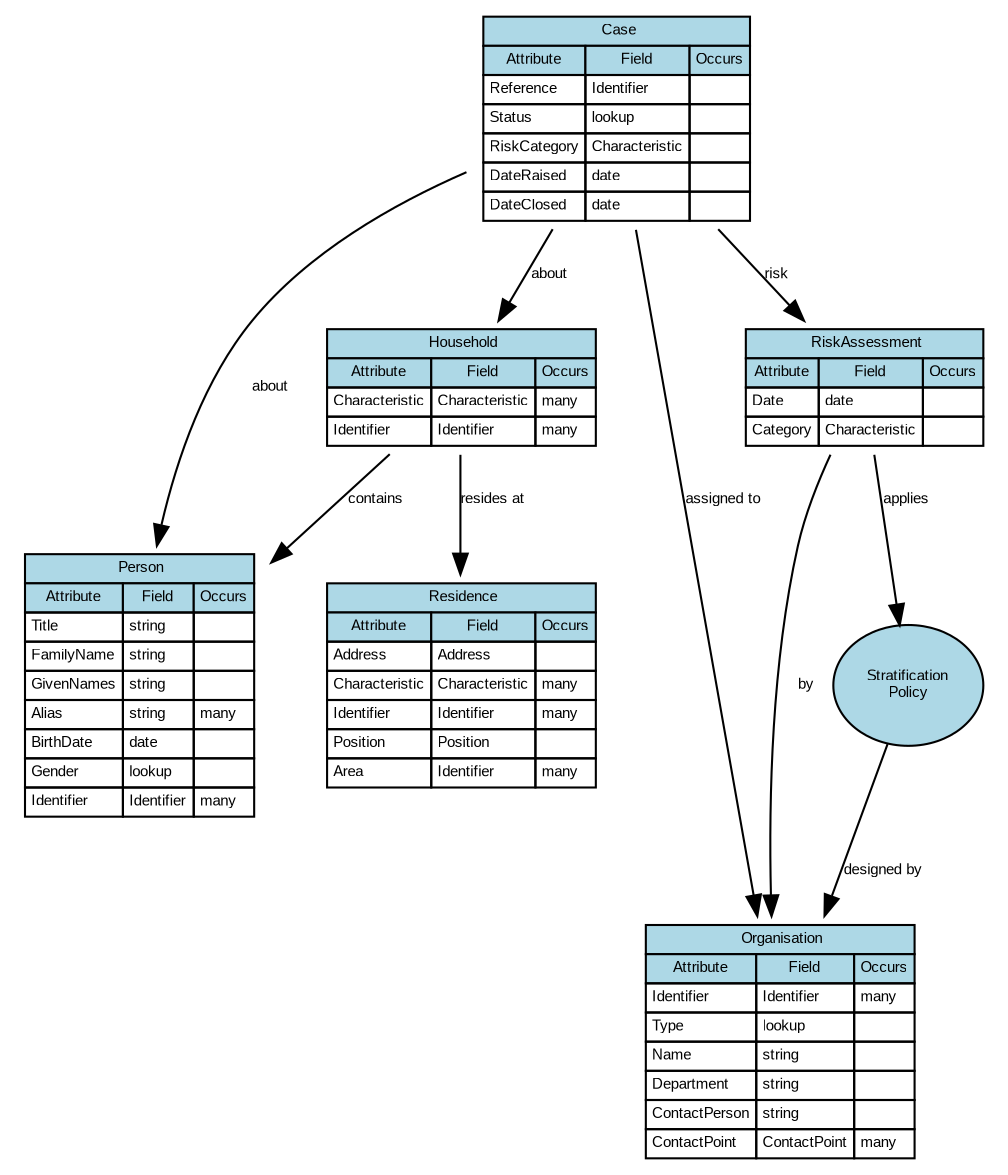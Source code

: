 digraph {
	graph [overlap=false splines=true]
	node [black=black color=black fillcolor=lightblue fontname=Arial fontsize=7]
	edge [fontname=Arial fontsize=7 labelfontname=Arial labelfontsize=7 len=3.0]
	Case [label=<<table border='0' cellborder='1' cellspacing='0'><tr><td colspan='3' bgcolor='lightblue'> Case</td></tr><tr><td bgcolor='lightblue'>Attribute</td><td bgcolor='lightblue'>Field</td><td bgcolor='lightblue'>Occurs</td></tr><tr><td align='left' balign='left' valign='top'>Reference</td><td align='left' balign='left' valign='top'>Identifier</td><td align='left' balign='left' valign='top'></td></tr><tr><td align='left' balign='left' valign='top'>Status</td><td align='left' balign='left' valign='top'>lookup</td><td align='left' balign='left' valign='top'></td></tr><tr><td align='left' balign='left' valign='top'>RiskCategory</td><td align='left' balign='left' valign='top'>Characteristic</td><td align='left' balign='left' valign='top'></td></tr><tr><td align='left' balign='left' valign='top'>DateRaised</td><td align='left' balign='left' valign='top'>date</td><td align='left' balign='left' valign='top'></td></tr><tr><td align='left' balign='left' valign='top'>DateClosed</td><td align='left' balign='left' valign='top'>date</td><td align='left' balign='left' valign='top'></td></tr></table>> URL="#Case" shape=plaintext]
	Household [label=<<table border='0' cellborder='1' cellspacing='0'><tr><td colspan='3' bgcolor='lightblue'> Household</td></tr><tr><td bgcolor='lightblue'>Attribute</td><td bgcolor='lightblue'>Field</td><td bgcolor='lightblue'>Occurs</td></tr><tr><td align='left' balign='left' valign='top'>Characteristic</td><td align='left' balign='left' valign='top'>Characteristic</td><td align='left' balign='left' valign='top'>many</td></tr><tr><td align='left' balign='left' valign='top'>Identifier</td><td align='left' balign='left' valign='top'>Identifier</td><td align='left' balign='left' valign='top'>many</td></tr></table>> URL="#Household" shape=plaintext]
	Organisation [label=<<table border='0' cellborder='1' cellspacing='0'><tr><td colspan='3' bgcolor='lightblue'> Organisation</td></tr><tr><td bgcolor='lightblue'>Attribute</td><td bgcolor='lightblue'>Field</td><td bgcolor='lightblue'>Occurs</td></tr><tr><td align='left' balign='left' valign='top'>Identifier</td><td align='left' balign='left' valign='top'>Identifier</td><td align='left' balign='left' valign='top'>many</td></tr><tr><td align='left' balign='left' valign='top'>Type</td><td align='left' balign='left' valign='top'>lookup</td><td align='left' balign='left' valign='top'></td></tr><tr><td align='left' balign='left' valign='top'>Name</td><td align='left' balign='left' valign='top'>string</td><td align='left' balign='left' valign='top'></td></tr><tr><td align='left' balign='left' valign='top'>Department</td><td align='left' balign='left' valign='top'>string</td><td align='left' balign='left' valign='top'></td></tr><tr><td align='left' balign='left' valign='top'>ContactPerson</td><td align='left' balign='left' valign='top'>string</td><td align='left' balign='left' valign='top'></td></tr><tr><td align='left' balign='left' valign='top'>ContactPoint</td><td align='left' balign='left' valign='top'>ContactPoint</td><td align='left' balign='left' valign='top'>many</td></tr></table>> URL="#Organisation" shape=plaintext]
	Person [label=<<table border='0' cellborder='1' cellspacing='0'><tr><td colspan='3' bgcolor='lightblue'> Person</td></tr><tr><td bgcolor='lightblue'>Attribute</td><td bgcolor='lightblue'>Field</td><td bgcolor='lightblue'>Occurs</td></tr><tr><td align='left' balign='left' valign='top'>Title</td><td align='left' balign='left' valign='top'>string</td><td align='left' balign='left' valign='top'></td></tr><tr><td align='left' balign='left' valign='top'>FamilyName</td><td align='left' balign='left' valign='top'>string</td><td align='left' balign='left' valign='top'></td></tr><tr><td align='left' balign='left' valign='top'>GivenNames</td><td align='left' balign='left' valign='top'>string</td><td align='left' balign='left' valign='top'></td></tr><tr><td align='left' balign='left' valign='top'>Alias</td><td align='left' balign='left' valign='top'>string</td><td align='left' balign='left' valign='top'>many</td></tr><tr><td align='left' balign='left' valign='top'>BirthDate</td><td align='left' balign='left' valign='top'>date</td><td align='left' balign='left' valign='top'></td></tr><tr><td align='left' balign='left' valign='top'>Gender</td><td align='left' balign='left' valign='top'>lookup</td><td align='left' balign='left' valign='top'></td></tr><tr><td align='left' balign='left' valign='top'>Identifier</td><td align='left' balign='left' valign='top'>Identifier</td><td align='left' balign='left' valign='top'>many</td></tr></table>> URL="#Person" shape=plaintext]
	Residence [label=<<table border='0' cellborder='1' cellspacing='0'><tr><td colspan='3' bgcolor='lightblue'> Residence</td></tr><tr><td bgcolor='lightblue'>Attribute</td><td bgcolor='lightblue'>Field</td><td bgcolor='lightblue'>Occurs</td></tr><tr><td align='left' balign='left' valign='top'>Address</td><td align='left' balign='left' valign='top'>Address</td><td align='left' balign='left' valign='top'></td></tr><tr><td align='left' balign='left' valign='top'>Characteristic</td><td align='left' balign='left' valign='top'>Characteristic</td><td align='left' balign='left' valign='top'>many</td></tr><tr><td align='left' balign='left' valign='top'>Identifier</td><td align='left' balign='left' valign='top'>Identifier</td><td align='left' balign='left' valign='top'>many</td></tr><tr><td align='left' balign='left' valign='top'>Position</td><td align='left' balign='left' valign='top'>Position</td><td align='left' balign='left' valign='top'></td></tr><tr><td align='left' balign='left' valign='top'>Area</td><td align='left' balign='left' valign='top'>Identifier</td><td align='left' balign='left' valign='top'>many</td></tr></table>> URL="#Residence" shape=plaintext]
	RiskAssessment [label=<<table border='0' cellborder='1' cellspacing='0'><tr><td colspan='3' bgcolor='lightblue'> RiskAssessment</td></tr><tr><td bgcolor='lightblue'>Attribute</td><td bgcolor='lightblue'>Field</td><td bgcolor='lightblue'>Occurs</td></tr><tr><td align='left' balign='left' valign='top'>Date</td><td align='left' balign='left' valign='top'>date</td><td align='left' balign='left' valign='top'></td></tr><tr><td align='left' balign='left' valign='top'>Category</td><td align='left' balign='left' valign='top'>Characteristic</td><td align='left' balign='left' valign='top'></td></tr></table>> URL="#RiskAssessment" shape=plaintext]
	Case -> Person [label=about]
	Case -> Household [label=about]
	Case -> RiskAssessment [label=risk]
	Case -> Organisation [label="assigned to"]
	Household -> Residence [label="resides at"]
	Household -> Person [label=contains]
	RiskAssessment -> Organisation [label=by]
	nodeStratificationPolicy [label="Stratification\nPolicy" URL="#StratificationPolicy" fixedsize=true height=0.8 style=filled width=1.0]
	RiskAssessment -> nodeStratificationPolicy [label=applies]
	nodeStratificationPolicy -> Organisation [label="designed by"]
}
